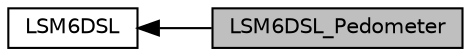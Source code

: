 digraph "LSM6DSL_Pedometer"
{
  edge [fontname="Helvetica",fontsize="10",labelfontname="Helvetica",labelfontsize="10"];
  node [fontname="Helvetica",fontsize="10",shape=box];
  rankdir=LR;
  Node2 [label="LSM6DSL",height=0.2,width=0.4,color="black", fillcolor="white", style="filled",URL="$group___l_s_m6_d_s_l.html",tooltip="This file provides a set of functions needed to drive the lsm6dsl enanced inertial module."];
  Node1 [label="LSM6DSL_Pedometer",height=0.2,width=0.4,color="black", fillcolor="grey75", style="filled", fontcolor="black",tooltip="This section groups all the functions that manage pedometer."];
  Node2->Node1 [shape=plaintext, dir="back", style="solid"];
}
